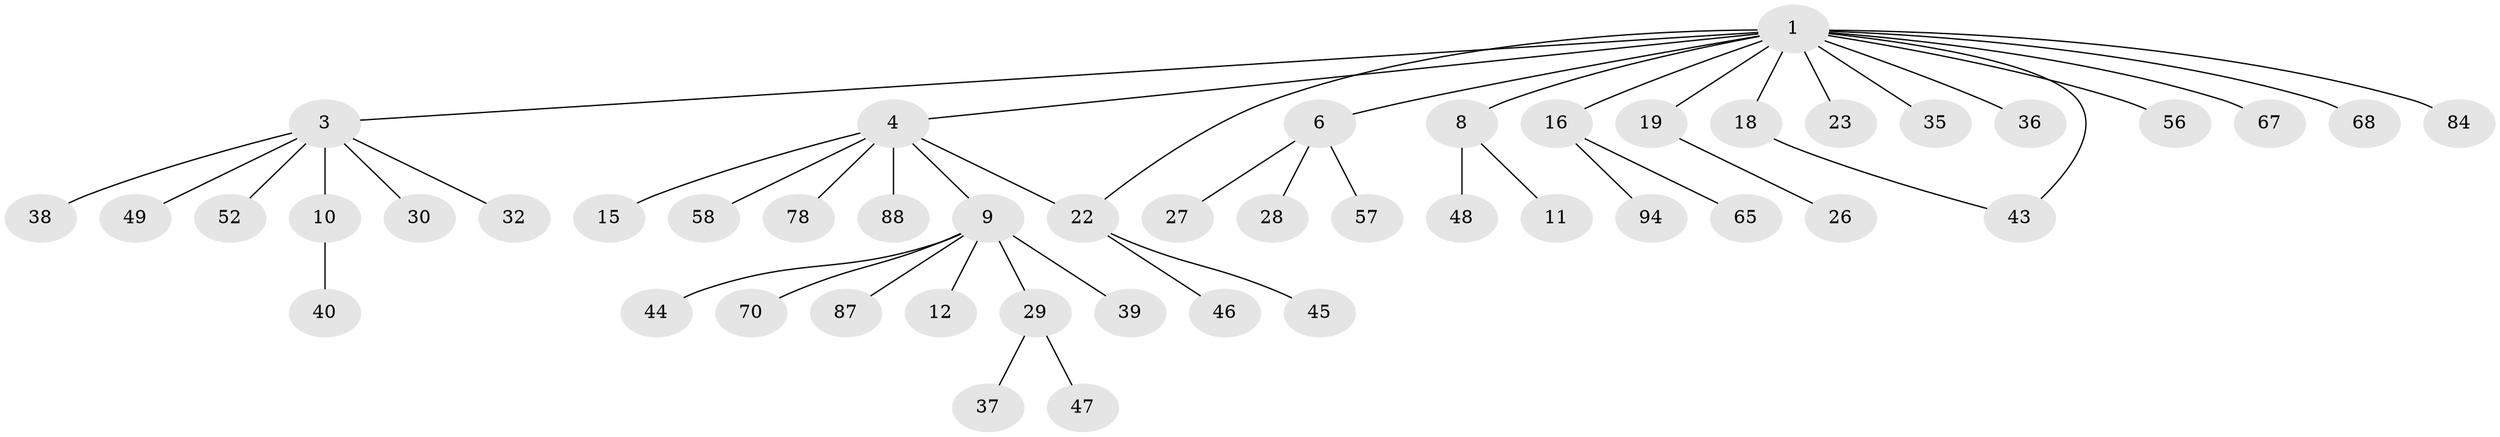 // original degree distribution, {13: 0.010638297872340425, 5: 0.02127659574468085, 9: 0.010638297872340425, 8: 0.031914893617021274, 2: 0.1595744680851064, 7: 0.010638297872340425, 1: 0.6382978723404256, 3: 0.07446808510638298, 4: 0.0425531914893617}
// Generated by graph-tools (version 1.1) at 2025/14/03/09/25 04:14:47]
// undirected, 47 vertices, 48 edges
graph export_dot {
graph [start="1"]
  node [color=gray90,style=filled];
  1 [super="+2"];
  3 [super="+7+5+14+71"];
  4 [super="+42"];
  6 [super="+17+13+77+21+20"];
  8 [super="+73+81"];
  9 [super="+41"];
  10;
  11 [super="+31"];
  12;
  15;
  16;
  18;
  19;
  22 [super="+63+74+62+34+25+24"];
  23 [super="+76"];
  26 [super="+60"];
  27;
  28;
  29 [super="+33+66"];
  30 [super="+59"];
  32;
  35;
  36;
  37;
  38;
  39;
  40;
  43 [super="+55+89+51"];
  44 [super="+92+79"];
  45;
  46;
  47;
  48;
  49;
  52;
  56;
  57;
  58 [super="+91+64"];
  65;
  67;
  68;
  70;
  78;
  84;
  87;
  88;
  94;
  1 -- 3;
  1 -- 4;
  1 -- 8;
  1 -- 16;
  1 -- 19;
  1 -- 22;
  1 -- 23;
  1 -- 35;
  1 -- 36;
  1 -- 56;
  1 -- 67;
  1 -- 84;
  1 -- 18;
  1 -- 68;
  1 -- 6;
  1 -- 43;
  3 -- 30;
  3 -- 32;
  3 -- 49;
  3 -- 52;
  3 -- 10;
  3 -- 38;
  4 -- 9;
  4 -- 15;
  4 -- 58;
  4 -- 78;
  4 -- 88;
  4 -- 22;
  6 -- 27;
  6 -- 57;
  6 -- 28;
  8 -- 11;
  8 -- 48;
  9 -- 12;
  9 -- 29;
  9 -- 39;
  9 -- 44;
  9 -- 70;
  9 -- 87;
  10 -- 40;
  16 -- 65;
  16 -- 94;
  18 -- 43;
  19 -- 26;
  22 -- 46;
  22 -- 45;
  29 -- 47;
  29 -- 37;
}

